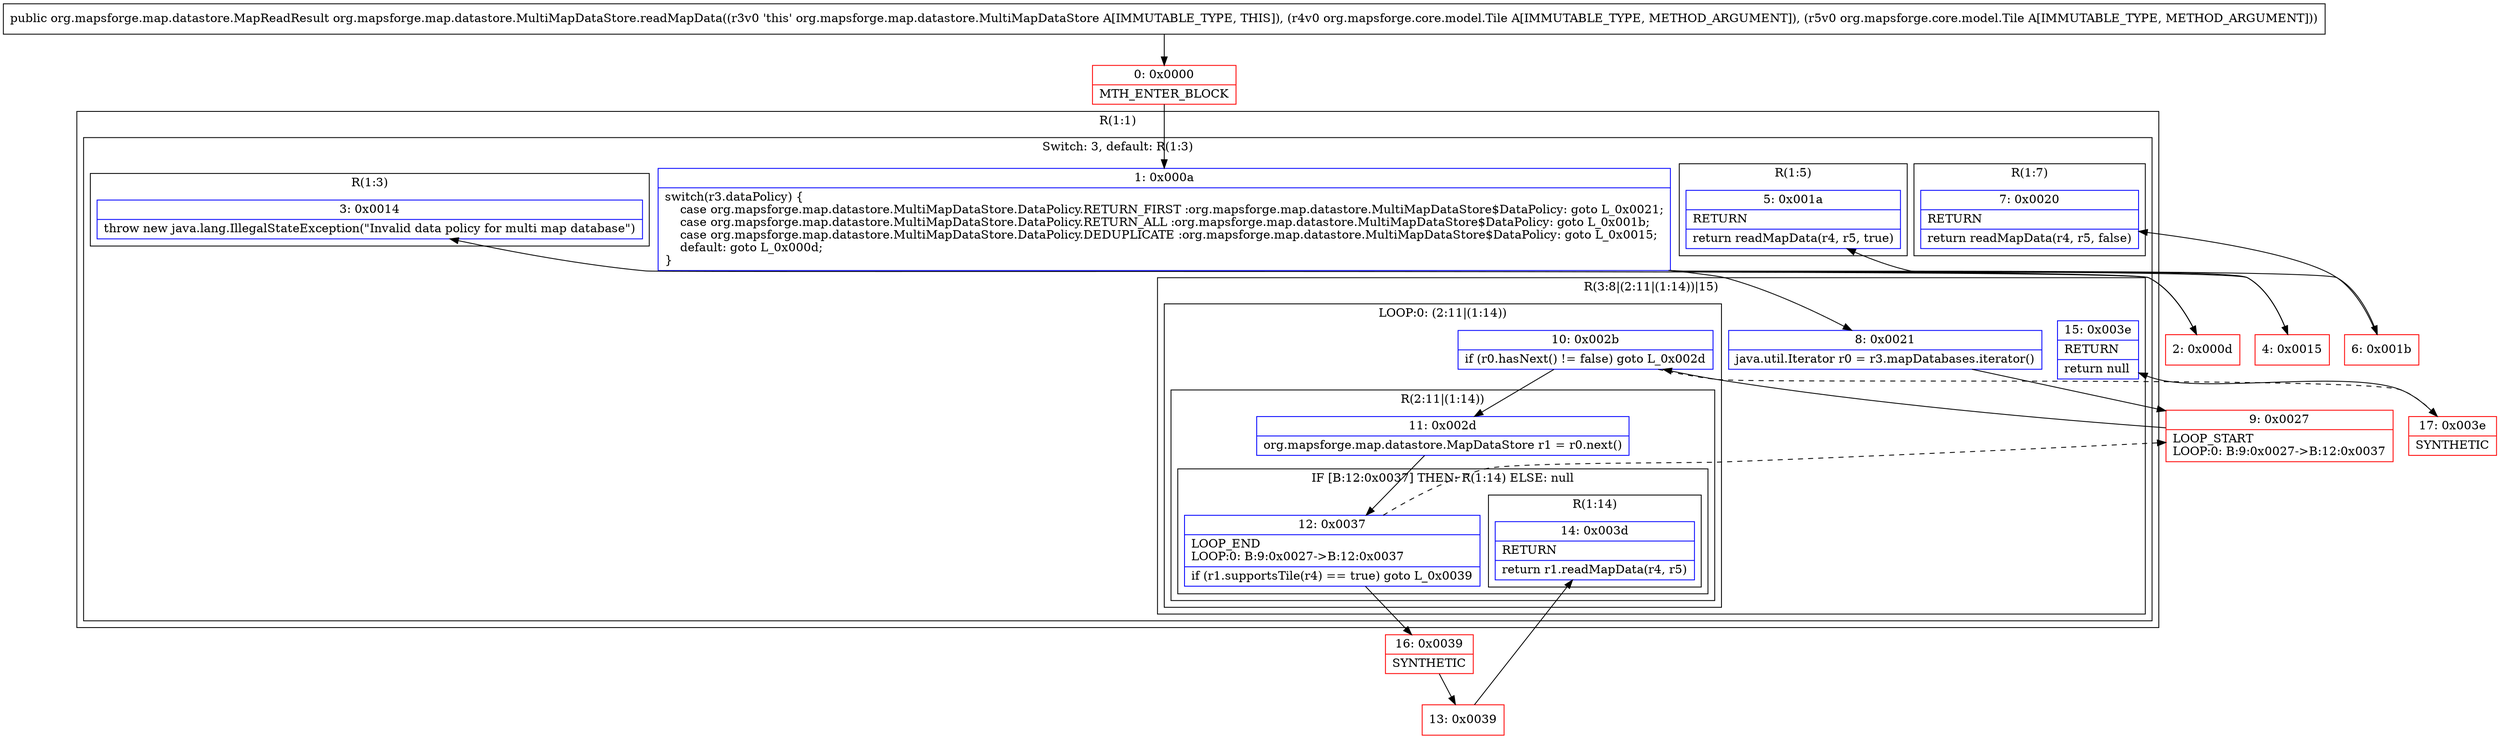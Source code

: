 digraph "CFG fororg.mapsforge.map.datastore.MultiMapDataStore.readMapData(Lorg\/mapsforge\/core\/model\/Tile;Lorg\/mapsforge\/core\/model\/Tile;)Lorg\/mapsforge\/map\/datastore\/MapReadResult;" {
subgraph cluster_Region_1388604458 {
label = "R(1:1)";
node [shape=record,color=blue];
subgraph cluster_SwitchRegion_195152394 {
label = "Switch: 3, default: R(1:3)";
node [shape=record,color=blue];
Node_1 [shape=record,label="{1\:\ 0x000a|switch(r3.dataPolicy) \{\l    case org.mapsforge.map.datastore.MultiMapDataStore.DataPolicy.RETURN_FIRST :org.mapsforge.map.datastore.MultiMapDataStore$DataPolicy: goto L_0x0021;\l    case org.mapsforge.map.datastore.MultiMapDataStore.DataPolicy.RETURN_ALL :org.mapsforge.map.datastore.MultiMapDataStore$DataPolicy: goto L_0x001b;\l    case org.mapsforge.map.datastore.MultiMapDataStore.DataPolicy.DEDUPLICATE :org.mapsforge.map.datastore.MultiMapDataStore$DataPolicy: goto L_0x0015;\l    default: goto L_0x000d;\l\}\l}"];
subgraph cluster_Region_958479058 {
label = "R(3:8|(2:11|(1:14))|15)";
node [shape=record,color=blue];
Node_8 [shape=record,label="{8\:\ 0x0021|java.util.Iterator r0 = r3.mapDatabases.iterator()\l}"];
subgraph cluster_LoopRegion_1883968310 {
label = "LOOP:0: (2:11|(1:14))";
node [shape=record,color=blue];
Node_10 [shape=record,label="{10\:\ 0x002b|if (r0.hasNext() != false) goto L_0x002d\l}"];
subgraph cluster_Region_18846761 {
label = "R(2:11|(1:14))";
node [shape=record,color=blue];
Node_11 [shape=record,label="{11\:\ 0x002d|org.mapsforge.map.datastore.MapDataStore r1 = r0.next()\l}"];
subgraph cluster_IfRegion_82575258 {
label = "IF [B:12:0x0037] THEN: R(1:14) ELSE: null";
node [shape=record,color=blue];
Node_12 [shape=record,label="{12\:\ 0x0037|LOOP_END\lLOOP:0: B:9:0x0027\-\>B:12:0x0037\l|if (r1.supportsTile(r4) == true) goto L_0x0039\l}"];
subgraph cluster_Region_875340415 {
label = "R(1:14)";
node [shape=record,color=blue];
Node_14 [shape=record,label="{14\:\ 0x003d|RETURN\l|return r1.readMapData(r4, r5)\l}"];
}
}
}
}
Node_15 [shape=record,label="{15\:\ 0x003e|RETURN\l|return null\l}"];
}
subgraph cluster_Region_475452783 {
label = "R(1:7)";
node [shape=record,color=blue];
Node_7 [shape=record,label="{7\:\ 0x0020|RETURN\l|return readMapData(r4, r5, false)\l}"];
}
subgraph cluster_Region_1628808208 {
label = "R(1:5)";
node [shape=record,color=blue];
Node_5 [shape=record,label="{5\:\ 0x001a|RETURN\l|return readMapData(r4, r5, true)\l}"];
}
subgraph cluster_Region_978948231 {
label = "R(1:3)";
node [shape=record,color=blue];
Node_3 [shape=record,label="{3\:\ 0x0014|throw new java.lang.IllegalStateException(\"Invalid data policy for multi map database\")\l}"];
}
}
}
Node_0 [shape=record,color=red,label="{0\:\ 0x0000|MTH_ENTER_BLOCK\l}"];
Node_2 [shape=record,color=red,label="{2\:\ 0x000d}"];
Node_4 [shape=record,color=red,label="{4\:\ 0x0015}"];
Node_6 [shape=record,color=red,label="{6\:\ 0x001b}"];
Node_9 [shape=record,color=red,label="{9\:\ 0x0027|LOOP_START\lLOOP:0: B:9:0x0027\-\>B:12:0x0037\l}"];
Node_13 [shape=record,color=red,label="{13\:\ 0x0039}"];
Node_16 [shape=record,color=red,label="{16\:\ 0x0039|SYNTHETIC\l}"];
Node_17 [shape=record,color=red,label="{17\:\ 0x003e|SYNTHETIC\l}"];
MethodNode[shape=record,label="{public org.mapsforge.map.datastore.MapReadResult org.mapsforge.map.datastore.MultiMapDataStore.readMapData((r3v0 'this' org.mapsforge.map.datastore.MultiMapDataStore A[IMMUTABLE_TYPE, THIS]), (r4v0 org.mapsforge.core.model.Tile A[IMMUTABLE_TYPE, METHOD_ARGUMENT]), (r5v0 org.mapsforge.core.model.Tile A[IMMUTABLE_TYPE, METHOD_ARGUMENT])) }"];
MethodNode -> Node_0;
Node_1 -> Node_2;
Node_1 -> Node_4;
Node_1 -> Node_6;
Node_1 -> Node_8;
Node_8 -> Node_9;
Node_10 -> Node_11;
Node_10 -> Node_17[style=dashed];
Node_11 -> Node_12;
Node_12 -> Node_9[style=dashed];
Node_12 -> Node_16;
Node_0 -> Node_1;
Node_2 -> Node_3;
Node_4 -> Node_5;
Node_6 -> Node_7;
Node_9 -> Node_10;
Node_13 -> Node_14;
Node_16 -> Node_13;
Node_17 -> Node_15;
}

